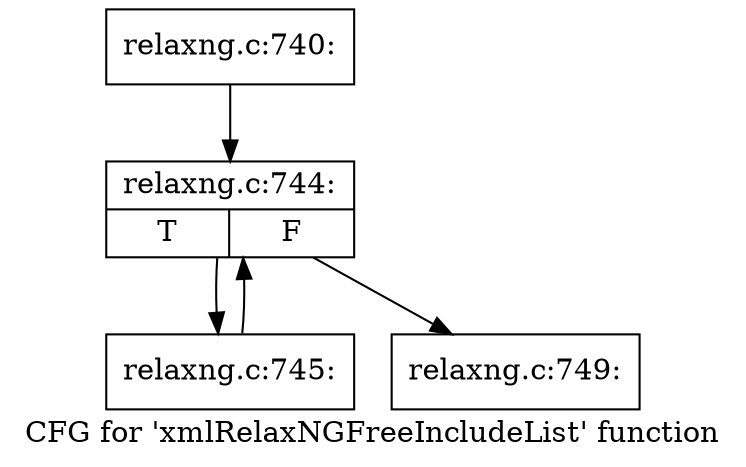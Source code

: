 digraph "CFG for 'xmlRelaxNGFreeIncludeList' function" {
	label="CFG for 'xmlRelaxNGFreeIncludeList' function";

	Node0x3af4c80 [shape=record,label="{relaxng.c:740:}"];
	Node0x3af4c80 -> Node0x3af4ef0;
	Node0x3af4ef0 [shape=record,label="{relaxng.c:744:|{<s0>T|<s1>F}}"];
	Node0x3af4ef0 -> Node0x3af6620;
	Node0x3af4ef0 -> Node0x3af50d0;
	Node0x3af6620 [shape=record,label="{relaxng.c:745:}"];
	Node0x3af6620 -> Node0x3af4ef0;
	Node0x3af50d0 [shape=record,label="{relaxng.c:749:}"];
}

